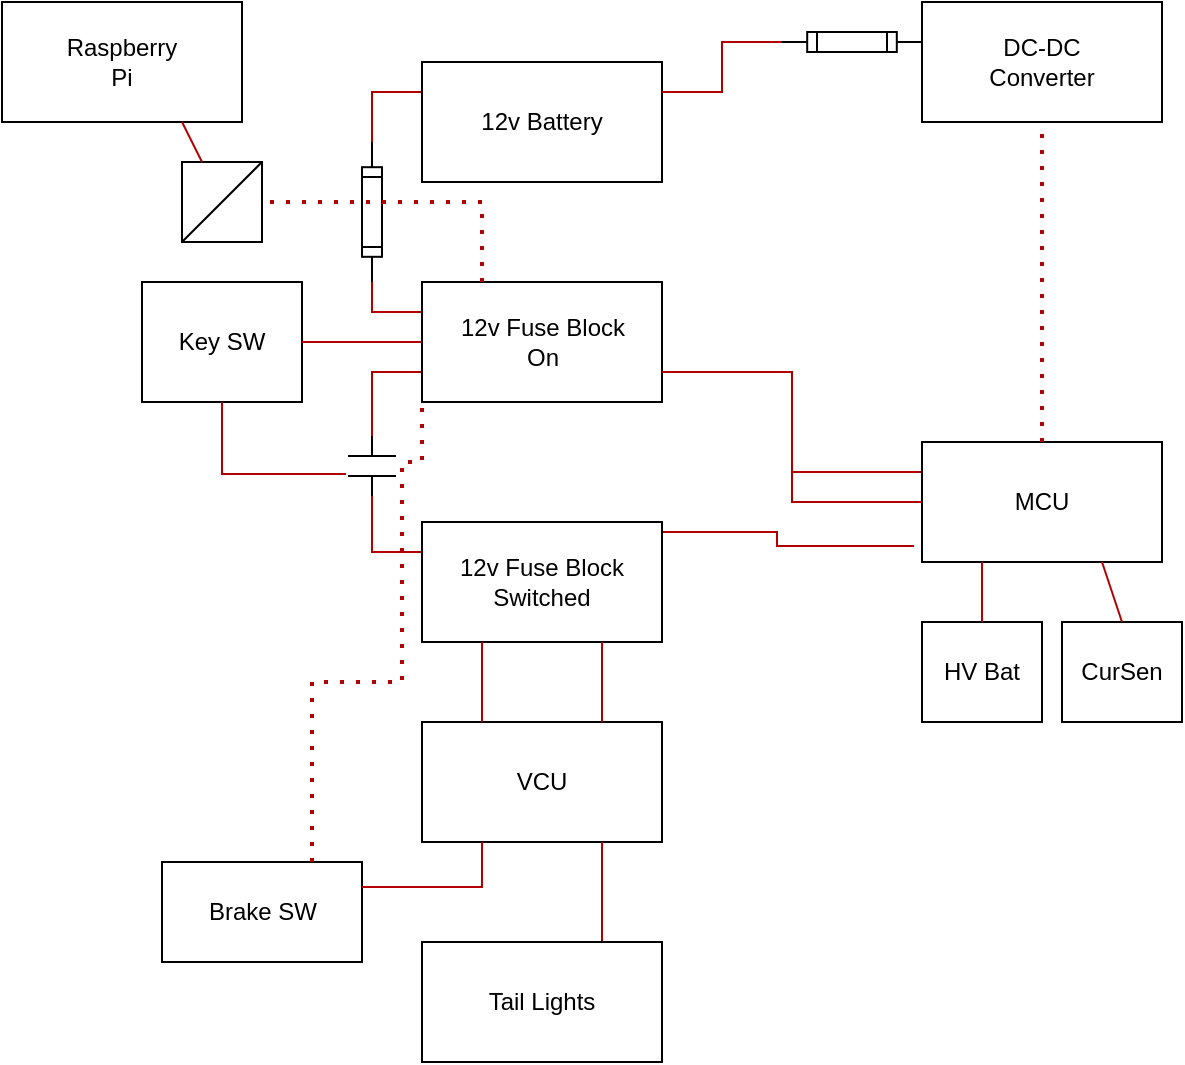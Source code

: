 <mxfile version="26.2.9">
  <diagram name="Page-1" id="VnxYheXJoZ_m70JOEvcD">
    <mxGraphModel dx="1428" dy="891" grid="1" gridSize="10" guides="1" tooltips="1" connect="1" arrows="1" fold="1" page="1" pageScale="1" pageWidth="1100" pageHeight="850" math="0" shadow="0">
      <root>
        <mxCell id="0" />
        <mxCell id="1" parent="0" />
        <mxCell id="WCerNrLfCpVZ8D0wI2oe-10" value="" style="pointerEvents=1;verticalLabelPosition=bottom;shadow=0;dashed=0;align=center;html=1;verticalAlign=top;shape=mxgraph.electrical.miscellaneous.fuse_1;rotation=-90;" parent="1" vertex="1">
          <mxGeometry x="180" y="110" width="70" height="10" as="geometry" />
        </mxCell>
        <mxCell id="WCerNrLfCpVZ8D0wI2oe-11" value="" style="pointerEvents=1;verticalLabelPosition=bottom;shadow=0;dashed=0;align=center;html=1;verticalAlign=top;shape=mxgraph.electrical.electro-mechanical.relay_contacts;rotation=-90;" parent="1" vertex="1">
          <mxGeometry x="200" y="230" width="30" height="24" as="geometry" />
        </mxCell>
        <mxCell id="WCerNrLfCpVZ8D0wI2oe-17" value="" style="group" parent="1" vertex="1" connectable="0">
          <mxGeometry x="30" y="10" width="120" height="60" as="geometry" />
        </mxCell>
        <mxCell id="WCerNrLfCpVZ8D0wI2oe-15" value="" style="rounded=0;whiteSpace=wrap;html=1;" parent="WCerNrLfCpVZ8D0wI2oe-17" vertex="1">
          <mxGeometry width="120" height="60" as="geometry" />
        </mxCell>
        <mxCell id="WCerNrLfCpVZ8D0wI2oe-16" value="Raspberry Pi" style="text;html=1;align=center;verticalAlign=middle;whiteSpace=wrap;rounded=0;" parent="WCerNrLfCpVZ8D0wI2oe-17" vertex="1">
          <mxGeometry x="30" y="15" width="60" height="30" as="geometry" />
        </mxCell>
        <mxCell id="WCerNrLfCpVZ8D0wI2oe-28" value="" style="endArrow=none;html=1;rounded=0;entryX=0;entryY=0.25;entryDx=0;entryDy=0;exitX=1;exitY=0.5;exitDx=0;exitDy=0;exitPerimeter=0;edgeStyle=orthogonalEdgeStyle;fillColor=#e51400;strokeColor=#B20000;" parent="1" source="WCerNrLfCpVZ8D0wI2oe-10" target="WCerNrLfCpVZ8D0wI2oe-4" edge="1">
          <mxGeometry width="50" height="50" relative="1" as="geometry">
            <mxPoint x="360" y="280" as="sourcePoint" />
            <mxPoint x="410" y="230" as="targetPoint" />
          </mxGeometry>
        </mxCell>
        <mxCell id="WCerNrLfCpVZ8D0wI2oe-29" value="" style="endArrow=none;html=1;rounded=0;entryX=0;entryY=0.5;entryDx=0;entryDy=0;entryPerimeter=0;exitX=0;exitY=0.25;exitDx=0;exitDy=0;edgeStyle=orthogonalEdgeStyle;fillColor=#e51400;strokeColor=#B20000;" parent="1" source="WCerNrLfCpVZ8D0wI2oe-1" target="WCerNrLfCpVZ8D0wI2oe-10" edge="1">
          <mxGeometry width="50" height="50" relative="1" as="geometry">
            <mxPoint x="360" y="280" as="sourcePoint" />
            <mxPoint x="410" y="230" as="targetPoint" />
          </mxGeometry>
        </mxCell>
        <mxCell id="WCerNrLfCpVZ8D0wI2oe-30" value="" style="endArrow=none;html=1;rounded=0;entryX=0;entryY=0.75;entryDx=0;entryDy=0;exitX=1;exitY=0.5;exitDx=0;exitDy=0;exitPerimeter=0;edgeStyle=orthogonalEdgeStyle;fillColor=#e51400;strokeColor=#B20000;" parent="1" source="WCerNrLfCpVZ8D0wI2oe-11" target="WCerNrLfCpVZ8D0wI2oe-1" edge="1">
          <mxGeometry width="50" height="50" relative="1" as="geometry">
            <mxPoint x="360" y="280" as="sourcePoint" />
            <mxPoint x="410" y="230" as="targetPoint" />
          </mxGeometry>
        </mxCell>
        <mxCell id="WCerNrLfCpVZ8D0wI2oe-31" value="" style="endArrow=none;html=1;rounded=0;entryX=0;entryY=0.5;entryDx=0;entryDy=0;entryPerimeter=0;exitX=0;exitY=0.25;exitDx=0;exitDy=0;edgeStyle=orthogonalEdgeStyle;fillColor=#e51400;strokeColor=#B20000;" parent="1" source="WCerNrLfCpVZ8D0wI2oe-2" target="WCerNrLfCpVZ8D0wI2oe-11" edge="1">
          <mxGeometry width="50" height="50" relative="1" as="geometry">
            <mxPoint x="360" y="280" as="sourcePoint" />
            <mxPoint x="410" y="230" as="targetPoint" />
          </mxGeometry>
        </mxCell>
        <mxCell id="gGhqwy_2WW6z7Ml-vN-h-2" value="" style="rounded=0;whiteSpace=wrap;html=1;" parent="1" vertex="1">
          <mxGeometry x="490" y="10" width="120" height="60" as="geometry" />
        </mxCell>
        <mxCell id="WCerNrLfCpVZ8D0wI2oe-6" value="" style="group" parent="1" vertex="1" connectable="0">
          <mxGeometry x="240" y="40" width="120" height="60" as="geometry" />
        </mxCell>
        <mxCell id="WCerNrLfCpVZ8D0wI2oe-4" value="" style="rounded=0;whiteSpace=wrap;html=1;" parent="WCerNrLfCpVZ8D0wI2oe-6" vertex="1">
          <mxGeometry width="120" height="60" as="geometry" />
        </mxCell>
        <mxCell id="WCerNrLfCpVZ8D0wI2oe-5" value="12v Battery" style="text;html=1;align=center;verticalAlign=middle;whiteSpace=wrap;rounded=0;" parent="WCerNrLfCpVZ8D0wI2oe-6" vertex="1">
          <mxGeometry x="10" y="15" width="100" height="30" as="geometry" />
        </mxCell>
        <mxCell id="gGhqwy_2WW6z7Ml-vN-h-5" value="" style="group" parent="1" vertex="1" connectable="0">
          <mxGeometry x="100" y="150" width="80" height="60" as="geometry" />
        </mxCell>
        <mxCell id="gGhqwy_2WW6z7Ml-vN-h-3" value="" style="rounded=0;whiteSpace=wrap;html=1;" parent="gGhqwy_2WW6z7Ml-vN-h-5" vertex="1">
          <mxGeometry width="80" height="60" as="geometry" />
        </mxCell>
        <mxCell id="gGhqwy_2WW6z7Ml-vN-h-4" value="Key SW" style="text;html=1;align=center;verticalAlign=middle;whiteSpace=wrap;rounded=0;" parent="gGhqwy_2WW6z7Ml-vN-h-5" vertex="1">
          <mxGeometry x="10" y="13.75" width="60" height="32.5" as="geometry" />
        </mxCell>
        <mxCell id="gGhqwy_2WW6z7Ml-vN-h-7" value="DC-DC Converter" style="text;html=1;align=center;verticalAlign=middle;whiteSpace=wrap;rounded=0;" parent="1" vertex="1">
          <mxGeometry x="505" y="25" width="90" height="30" as="geometry" />
        </mxCell>
        <mxCell id="gGhqwy_2WW6z7Ml-vN-h-18" value="" style="endArrow=none;html=1;rounded=0;entryX=1;entryY=0.75;entryDx=0;entryDy=0;exitX=0;exitY=0.25;exitDx=0;exitDy=0;edgeStyle=orthogonalEdgeStyle;fillColor=#e51400;strokeColor=#B20000;" parent="1" source="gGhqwy_2WW6z7Ml-vN-h-16" target="WCerNrLfCpVZ8D0wI2oe-1" edge="1">
          <mxGeometry width="50" height="50" relative="1" as="geometry">
            <mxPoint x="530" y="240" as="sourcePoint" />
            <mxPoint x="390" y="230" as="targetPoint" />
          </mxGeometry>
        </mxCell>
        <mxCell id="gGhqwy_2WW6z7Ml-vN-h-19" value="" style="group" parent="1" vertex="1" connectable="0">
          <mxGeometry x="240" y="150" width="120" height="60" as="geometry" />
        </mxCell>
        <mxCell id="WCerNrLfCpVZ8D0wI2oe-1" value="" style="rounded=0;whiteSpace=wrap;html=1;" parent="gGhqwy_2WW6z7Ml-vN-h-19" vertex="1">
          <mxGeometry width="120" height="60" as="geometry" />
        </mxCell>
        <mxCell id="WCerNrLfCpVZ8D0wI2oe-3" value="12v Fuse Block On" style="text;html=1;align=center;verticalAlign=middle;whiteSpace=wrap;rounded=0;" parent="gGhqwy_2WW6z7Ml-vN-h-19" vertex="1">
          <mxGeometry x="12.5" y="15" width="95" height="30" as="geometry" />
        </mxCell>
        <mxCell id="gGhqwy_2WW6z7Ml-vN-h-20" value="" style="group" parent="1" vertex="1" connectable="0">
          <mxGeometry x="490" y="230" width="120" height="60" as="geometry" />
        </mxCell>
        <mxCell id="gGhqwy_2WW6z7Ml-vN-h-16" value="" style="rounded=0;whiteSpace=wrap;html=1;" parent="gGhqwy_2WW6z7Ml-vN-h-20" vertex="1">
          <mxGeometry width="120" height="60" as="geometry" />
        </mxCell>
        <mxCell id="gGhqwy_2WW6z7Ml-vN-h-17" value="MCU" style="text;html=1;align=center;verticalAlign=middle;whiteSpace=wrap;rounded=0;" parent="gGhqwy_2WW6z7Ml-vN-h-20" vertex="1">
          <mxGeometry x="30" y="15" width="60" height="30" as="geometry" />
        </mxCell>
        <mxCell id="gGhqwy_2WW6z7Ml-vN-h-22" value="" style="endArrow=none;html=1;rounded=0;entryX=-0.033;entryY=0.867;entryDx=0;entryDy=0;entryPerimeter=0;exitX=1;exitY=0;exitDx=0;exitDy=0;edgeStyle=orthogonalEdgeStyle;fillColor=#e51400;strokeColor=#B20000;" parent="1" source="WCerNrLfCpVZ8D0wI2oe-19" target="gGhqwy_2WW6z7Ml-vN-h-16" edge="1">
          <mxGeometry width="50" height="50" relative="1" as="geometry">
            <mxPoint x="530" y="240" as="sourcePoint" />
            <mxPoint x="580" y="190" as="targetPoint" />
          </mxGeometry>
        </mxCell>
        <mxCell id="gGhqwy_2WW6z7Ml-vN-h-23" value="" style="group" parent="1" vertex="1" connectable="0">
          <mxGeometry x="240" y="270" width="120" height="60" as="geometry" />
        </mxCell>
        <mxCell id="WCerNrLfCpVZ8D0wI2oe-2" value="" style="rounded=0;whiteSpace=wrap;html=1;" parent="gGhqwy_2WW6z7Ml-vN-h-23" vertex="1">
          <mxGeometry width="120" height="60" as="geometry" />
        </mxCell>
        <mxCell id="WCerNrLfCpVZ8D0wI2oe-19" value="12v Fuse Block Switched" style="text;html=1;align=center;verticalAlign=middle;whiteSpace=wrap;rounded=0;" parent="gGhqwy_2WW6z7Ml-vN-h-23" vertex="1">
          <mxGeometry x="15" y="15" width="90" height="30" as="geometry" />
        </mxCell>
        <mxCell id="gGhqwy_2WW6z7Ml-vN-h-27" value="" style="endArrow=none;html=1;rounded=0;entryX=0;entryY=0.5;entryDx=0;entryDy=0;exitX=1;exitY=0.75;exitDx=0;exitDy=0;edgeStyle=orthogonalEdgeStyle;fillColor=#e51400;strokeColor=#B20000;" parent="1" source="WCerNrLfCpVZ8D0wI2oe-1" target="gGhqwy_2WW6z7Ml-vN-h-16" edge="1">
          <mxGeometry width="50" height="50" relative="1" as="geometry">
            <mxPoint x="400" y="250" as="sourcePoint" />
            <mxPoint x="580" y="190" as="targetPoint" />
          </mxGeometry>
        </mxCell>
        <mxCell id="gGhqwy_2WW6z7Ml-vN-h-30" value="" style="rounded=0;whiteSpace=wrap;html=1;" parent="1" vertex="1">
          <mxGeometry x="490" y="320" width="60" height="50" as="geometry" />
        </mxCell>
        <mxCell id="gGhqwy_2WW6z7Ml-vN-h-31" value="HV Bat" style="text;html=1;align=center;verticalAlign=middle;whiteSpace=wrap;rounded=0;" parent="1" vertex="1">
          <mxGeometry x="490" y="330" width="60" height="30" as="geometry" />
        </mxCell>
        <mxCell id="gGhqwy_2WW6z7Ml-vN-h-32" value="" style="rounded=0;whiteSpace=wrap;html=1;" parent="1" vertex="1">
          <mxGeometry x="560" y="320" width="60" height="50" as="geometry" />
        </mxCell>
        <mxCell id="gGhqwy_2WW6z7Ml-vN-h-33" value="CurSen" style="text;html=1;align=center;verticalAlign=middle;whiteSpace=wrap;rounded=0;" parent="1" vertex="1">
          <mxGeometry x="560" y="330" width="60" height="30" as="geometry" />
        </mxCell>
        <mxCell id="gGhqwy_2WW6z7Ml-vN-h-36" value="" style="endArrow=none;html=1;rounded=0;exitX=0.25;exitY=1;exitDx=0;exitDy=0;entryX=0.5;entryY=0;entryDx=0;entryDy=0;fillColor=#e51400;strokeColor=#B20000;" parent="1" source="gGhqwy_2WW6z7Ml-vN-h-16" target="gGhqwy_2WW6z7Ml-vN-h-30" edge="1">
          <mxGeometry width="50" height="50" relative="1" as="geometry">
            <mxPoint x="580" y="240" as="sourcePoint" />
            <mxPoint x="630" y="190" as="targetPoint" />
          </mxGeometry>
        </mxCell>
        <mxCell id="gGhqwy_2WW6z7Ml-vN-h-37" value="" style="endArrow=none;html=1;rounded=0;exitX=0.75;exitY=1;exitDx=0;exitDy=0;entryX=0.5;entryY=0;entryDx=0;entryDy=0;fillColor=#e51400;strokeColor=#B20000;" parent="1" source="gGhqwy_2WW6z7Ml-vN-h-16" target="gGhqwy_2WW6z7Ml-vN-h-32" edge="1">
          <mxGeometry width="50" height="50" relative="1" as="geometry">
            <mxPoint x="580" y="240" as="sourcePoint" />
            <mxPoint x="630" y="190" as="targetPoint" />
          </mxGeometry>
        </mxCell>
        <mxCell id="gGhqwy_2WW6z7Ml-vN-h-38" value="" style="endArrow=none;dashed=1;html=1;dashPattern=1 3;strokeWidth=2;rounded=0;entryX=0.5;entryY=1;entryDx=0;entryDy=0;exitX=0.5;exitY=0;exitDx=0;exitDy=0;edgeStyle=orthogonalEdgeStyle;fillColor=#e51400;strokeColor=#B20000;" parent="1" source="gGhqwy_2WW6z7Ml-vN-h-16" target="gGhqwy_2WW6z7Ml-vN-h-2" edge="1">
          <mxGeometry width="50" height="50" relative="1" as="geometry">
            <mxPoint x="530" y="240" as="sourcePoint" />
            <mxPoint x="580" y="190" as="targetPoint" />
          </mxGeometry>
        </mxCell>
        <mxCell id="gGhqwy_2WW6z7Ml-vN-h-39" value="" style="rounded=0;whiteSpace=wrap;html=1;" parent="1" vertex="1">
          <mxGeometry x="240" y="370" width="120" height="60" as="geometry" />
        </mxCell>
        <mxCell id="gGhqwy_2WW6z7Ml-vN-h-40" value="VCU" style="text;html=1;align=center;verticalAlign=middle;whiteSpace=wrap;rounded=0;" parent="1" vertex="1">
          <mxGeometry x="270" y="385" width="60" height="30" as="geometry" />
        </mxCell>
        <mxCell id="gGhqwy_2WW6z7Ml-vN-h-41" value="" style="endArrow=none;html=1;rounded=0;entryX=0.25;entryY=1;entryDx=0;entryDy=0;exitX=0.25;exitY=0;exitDx=0;exitDy=0;fillColor=#e51400;strokeColor=#B20000;" parent="1" source="gGhqwy_2WW6z7Ml-vN-h-39" target="WCerNrLfCpVZ8D0wI2oe-2" edge="1">
          <mxGeometry width="50" height="50" relative="1" as="geometry">
            <mxPoint x="530" y="240" as="sourcePoint" />
            <mxPoint x="580" y="190" as="targetPoint" />
          </mxGeometry>
        </mxCell>
        <mxCell id="gGhqwy_2WW6z7Ml-vN-h-42" value="" style="endArrow=none;html=1;rounded=0;entryX=0.75;entryY=1;entryDx=0;entryDy=0;exitX=0.75;exitY=0;exitDx=0;exitDy=0;fillColor=#e51400;strokeColor=#B20000;" parent="1" source="gGhqwy_2WW6z7Ml-vN-h-39" target="WCerNrLfCpVZ8D0wI2oe-2" edge="1">
          <mxGeometry width="50" height="50" relative="1" as="geometry">
            <mxPoint x="530" y="240" as="sourcePoint" />
            <mxPoint x="580" y="190" as="targetPoint" />
          </mxGeometry>
        </mxCell>
        <mxCell id="gGhqwy_2WW6z7Ml-vN-h-46" value="" style="group" parent="1" vertex="1" connectable="0">
          <mxGeometry x="110" y="440" width="100" height="50" as="geometry" />
        </mxCell>
        <mxCell id="gGhqwy_2WW6z7Ml-vN-h-47" value="" style="rounded=0;whiteSpace=wrap;html=1;" parent="gGhqwy_2WW6z7Ml-vN-h-46" vertex="1">
          <mxGeometry width="100" height="50" as="geometry" />
        </mxCell>
        <mxCell id="gGhqwy_2WW6z7Ml-vN-h-48" value="Brake SW" style="text;html=1;align=center;verticalAlign=middle;whiteSpace=wrap;rounded=0;" parent="gGhqwy_2WW6z7Ml-vN-h-46" vertex="1">
          <mxGeometry x="13.58" y="8.13" width="72.85" height="33.75" as="geometry" />
        </mxCell>
        <mxCell id="gGhqwy_2WW6z7Ml-vN-h-49" value="" style="endArrow=none;html=1;rounded=0;entryX=0;entryY=0.5;entryDx=0;entryDy=0;exitX=1;exitY=0.5;exitDx=0;exitDy=0;edgeStyle=orthogonalEdgeStyle;fillColor=#e51400;strokeColor=#B20000;" parent="1" source="gGhqwy_2WW6z7Ml-vN-h-3" target="WCerNrLfCpVZ8D0wI2oe-1" edge="1">
          <mxGeometry width="50" height="50" relative="1" as="geometry">
            <mxPoint x="530" y="240" as="sourcePoint" />
            <mxPoint x="580" y="190" as="targetPoint" />
          </mxGeometry>
        </mxCell>
        <mxCell id="gGhqwy_2WW6z7Ml-vN-h-51" value="" style="endArrow=none;html=1;rounded=0;entryX=0.5;entryY=1;entryDx=0;entryDy=0;exitX=0.367;exitY=-0.042;exitDx=0;exitDy=0;exitPerimeter=0;edgeStyle=orthogonalEdgeStyle;fillColor=#e51400;strokeColor=#B20000;" parent="1" source="WCerNrLfCpVZ8D0wI2oe-11" target="gGhqwy_2WW6z7Ml-vN-h-3" edge="1">
          <mxGeometry width="50" height="50" relative="1" as="geometry">
            <mxPoint x="530" y="240" as="sourcePoint" />
            <mxPoint x="140" y="250" as="targetPoint" />
          </mxGeometry>
        </mxCell>
        <mxCell id="mY-RVC5os6wum43sR0yX-6" value="" style="endArrow=none;html=1;rounded=0;entryX=0.75;entryY=1;entryDx=0;entryDy=0;exitX=0.75;exitY=0;exitDx=0;exitDy=0;edgeStyle=orthogonalEdgeStyle;fillColor=#e51400;strokeColor=#B20000;" parent="1" source="mY-RVC5os6wum43sR0yX-4" target="gGhqwy_2WW6z7Ml-vN-h-39" edge="1">
          <mxGeometry width="50" height="50" relative="1" as="geometry">
            <mxPoint x="500" y="340" as="sourcePoint" />
            <mxPoint x="550" y="290" as="targetPoint" />
          </mxGeometry>
        </mxCell>
        <mxCell id="mY-RVC5os6wum43sR0yX-7" value="" style="group" parent="1" vertex="1" connectable="0">
          <mxGeometry x="240" y="480" width="120" height="60" as="geometry" />
        </mxCell>
        <mxCell id="mY-RVC5os6wum43sR0yX-4" value="" style="rounded=0;whiteSpace=wrap;html=1;" parent="mY-RVC5os6wum43sR0yX-7" vertex="1">
          <mxGeometry width="120" height="60" as="geometry" />
        </mxCell>
        <mxCell id="mY-RVC5os6wum43sR0yX-5" value="&lt;div&gt;Tail Lights&lt;/div&gt;" style="text;html=1;align=center;verticalAlign=middle;whiteSpace=wrap;rounded=0;" parent="mY-RVC5os6wum43sR0yX-7" vertex="1">
          <mxGeometry x="30" y="15" width="60" height="30" as="geometry" />
        </mxCell>
        <mxCell id="W_Us8JAvx6CatEnuAjMm-4" value="" style="endArrow=none;html=1;rounded=0;entryX=0.25;entryY=1;entryDx=0;entryDy=0;exitX=1;exitY=0.25;exitDx=0;exitDy=0;fillColor=#e51400;strokeColor=#B20000;edgeStyle=orthogonalEdgeStyle;" edge="1" parent="1" source="gGhqwy_2WW6z7Ml-vN-h-47" target="gGhqwy_2WW6z7Ml-vN-h-39">
          <mxGeometry width="50" height="50" relative="1" as="geometry">
            <mxPoint x="530" y="480" as="sourcePoint" />
            <mxPoint x="580" y="430" as="targetPoint" />
          </mxGeometry>
        </mxCell>
        <mxCell id="W_Us8JAvx6CatEnuAjMm-6" value="" style="endArrow=none;dashed=1;html=1;dashPattern=1 3;strokeWidth=2;rounded=0;fillColor=#e51400;strokeColor=#B20000;exitX=0.75;exitY=0;exitDx=0;exitDy=0;edgeStyle=orthogonalEdgeStyle;entryX=0;entryY=1;entryDx=0;entryDy=0;" edge="1" parent="1" source="gGhqwy_2WW6z7Ml-vN-h-47" target="WCerNrLfCpVZ8D0wI2oe-1">
          <mxGeometry width="50" height="50" relative="1" as="geometry">
            <mxPoint x="530" y="480" as="sourcePoint" />
            <mxPoint x="280" y="240" as="targetPoint" />
            <Array as="points">
              <mxPoint x="185" y="350" />
              <mxPoint x="230" y="350" />
              <mxPoint x="230" y="240" />
              <mxPoint x="240" y="240" />
            </Array>
          </mxGeometry>
        </mxCell>
        <mxCell id="W_Us8JAvx6CatEnuAjMm-10" value="" style="group" vertex="1" connectable="0" parent="1">
          <mxGeometry x="120" y="90" width="40" height="50" as="geometry" />
        </mxCell>
        <mxCell id="W_Us8JAvx6CatEnuAjMm-11" style="edgeStyle=orthogonalEdgeStyle;rounded=0;orthogonalLoop=1;jettySize=auto;html=1;exitX=0;exitY=1;exitDx=0;exitDy=0;" edge="1" parent="W_Us8JAvx6CatEnuAjMm-10" source="W_Us8JAvx6CatEnuAjMm-8">
          <mxGeometry relative="1" as="geometry">
            <mxPoint x="10" y="30" as="targetPoint" />
          </mxGeometry>
        </mxCell>
        <mxCell id="W_Us8JAvx6CatEnuAjMm-8" value="" style="whiteSpace=wrap;html=1;aspect=fixed;" vertex="1" parent="W_Us8JAvx6CatEnuAjMm-10">
          <mxGeometry width="40" height="40" as="geometry" />
        </mxCell>
        <mxCell id="W_Us8JAvx6CatEnuAjMm-12" value="" style="endArrow=none;html=1;rounded=0;exitX=0;exitY=1;exitDx=0;exitDy=0;entryX=1;entryY=0;entryDx=0;entryDy=0;" edge="1" parent="W_Us8JAvx6CatEnuAjMm-10" source="W_Us8JAvx6CatEnuAjMm-8" target="W_Us8JAvx6CatEnuAjMm-8">
          <mxGeometry width="50" height="50" relative="1" as="geometry">
            <mxPoint x="50" y="-110" as="sourcePoint" />
            <mxPoint x="100" y="-160" as="targetPoint" />
          </mxGeometry>
        </mxCell>
        <mxCell id="W_Us8JAvx6CatEnuAjMm-13" value="" style="endArrow=none;html=1;rounded=0;fillColor=#e51400;strokeColor=#B20000;entryX=0.75;entryY=1;entryDx=0;entryDy=0;exitX=0.25;exitY=0;exitDx=0;exitDy=0;" edge="1" parent="1" source="W_Us8JAvx6CatEnuAjMm-8" target="WCerNrLfCpVZ8D0wI2oe-15">
          <mxGeometry width="50" height="50" relative="1" as="geometry">
            <mxPoint x="530" y="480" as="sourcePoint" />
            <mxPoint x="580" y="430" as="targetPoint" />
          </mxGeometry>
        </mxCell>
        <mxCell id="W_Us8JAvx6CatEnuAjMm-14" value="" style="endArrow=none;dashed=1;html=1;dashPattern=1 3;strokeWidth=2;rounded=0;fillColor=#e51400;strokeColor=#B20000;entryX=1;entryY=0.5;entryDx=0;entryDy=0;exitX=0.25;exitY=0;exitDx=0;exitDy=0;edgeStyle=orthogonalEdgeStyle;" edge="1" parent="1" source="WCerNrLfCpVZ8D0wI2oe-1" target="W_Us8JAvx6CatEnuAjMm-8">
          <mxGeometry width="50" height="50" relative="1" as="geometry">
            <mxPoint x="530" y="480" as="sourcePoint" />
            <mxPoint x="580" y="430" as="targetPoint" />
            <Array as="points">
              <mxPoint x="270" y="110" />
            </Array>
          </mxGeometry>
        </mxCell>
        <mxCell id="W_Us8JAvx6CatEnuAjMm-16" value="" style="pointerEvents=1;verticalLabelPosition=bottom;shadow=0;dashed=0;align=center;html=1;verticalAlign=top;shape=mxgraph.electrical.miscellaneous.fuse_1;rotation=0;" vertex="1" parent="1">
          <mxGeometry x="420" y="25" width="70" height="10" as="geometry" />
        </mxCell>
        <mxCell id="W_Us8JAvx6CatEnuAjMm-17" value="" style="endArrow=none;html=1;rounded=0;fillColor=#e51400;strokeColor=#B20000;entryX=0;entryY=0.5;entryDx=0;entryDy=0;entryPerimeter=0;exitX=1;exitY=0.25;exitDx=0;exitDy=0;edgeStyle=orthogonalEdgeStyle;" edge="1" parent="1" source="WCerNrLfCpVZ8D0wI2oe-4" target="W_Us8JAvx6CatEnuAjMm-16">
          <mxGeometry width="50" height="50" relative="1" as="geometry">
            <mxPoint x="530" y="480" as="sourcePoint" />
            <mxPoint x="580" y="430" as="targetPoint" />
          </mxGeometry>
        </mxCell>
      </root>
    </mxGraphModel>
  </diagram>
</mxfile>
